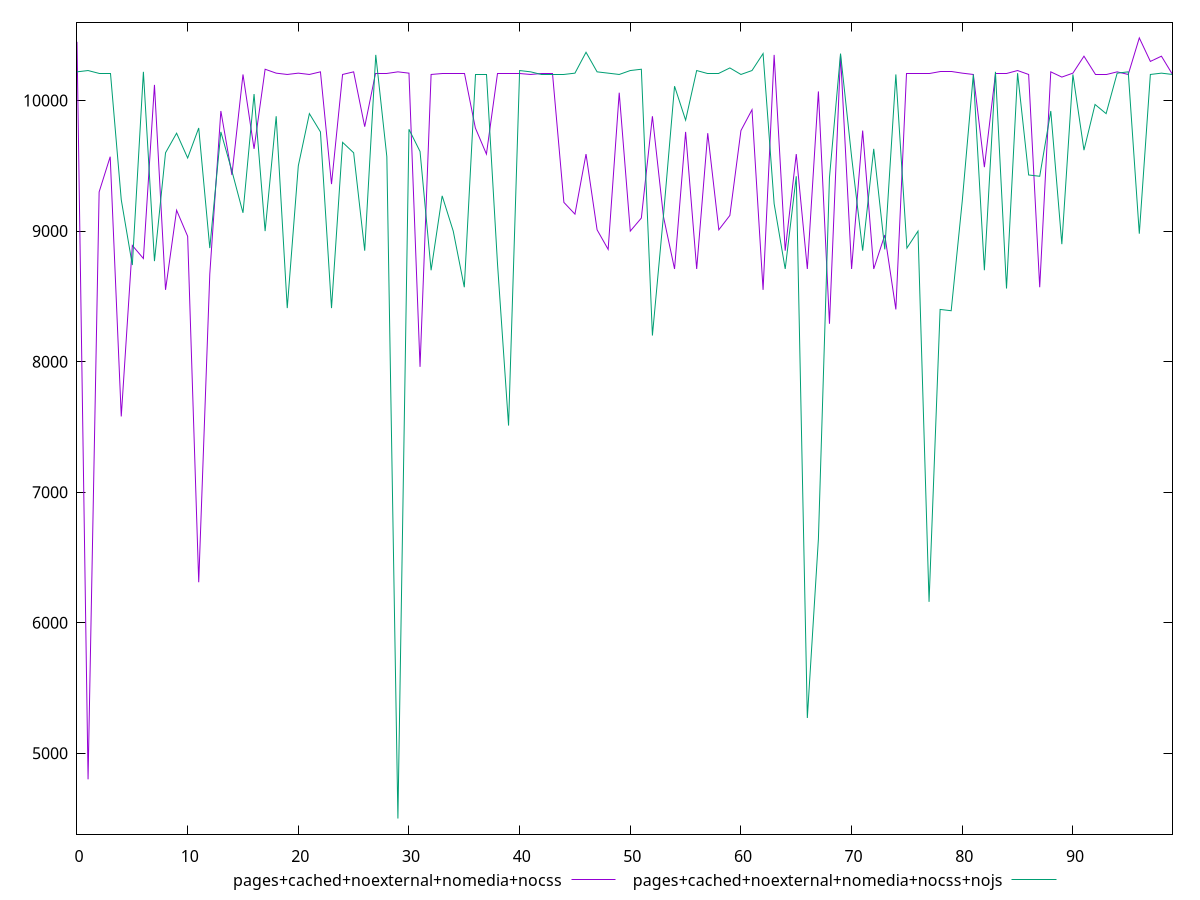 reset

$pagesCachedNoexternalNomediaNocss <<EOF
0 10450
1 4800
2 9300
3 9570
4 7580
5 8890
6 8790
7 10120
8 8550
9 9160
10 8960
11 6310
12 8670
13 9920
14 9430
15 10200
16 9630
17 10240
18 10210
19 10200
20 10210
21 10200
22 10220
23 9360
24 10200
25 10220
26 9800
27 10210
28 10210
29 10220
30 10210
31 7960
32 10200
33 10210
34 10210
35 10210
36 9790
37 9590
38 10210
39 10210
40 10210
41 10200
42 10210
43 10210
44 9220
45 9130
46 9590
47 9010
48 8860
49 10060
50 9000
51 9100
52 9880
53 9110
54 8710
55 9760
56 8710
57 9750
58 9010
59 9120
60 9770
61 9930
62 8550
63 10350
64 8850
65 9590
66 8710
67 10070
68 8290
69 10350
70 8710
71 9770
72 8710
73 8970
74 8400
75 10210
76 10210
77 10210
78 10220
79 10220
80 10210
81 10200
82 9490
83 10210
84 10210
85 10230
86 10200
87 8570
88 10220
89 10180
90 10210
91 10340
92 10200
93 10200
94 10220
95 10200
96 10480
97 10300
98 10340
99 10200
EOF

$pagesCachedNoexternalNomediaNocssNojs <<EOF
0 10220
1 10230
2 10210
3 10210
4 9240
5 8740
6 10220
7 8770
8 9600
9 9750
10 9560
11 9790
12 8870
13 9760
14 9460
15 9140
16 10050
17 9000
18 9880
19 8410
20 9500
21 9900
22 9760
23 8410
24 9680
25 9600
26 8850
27 10350
28 9570
29 4500
30 9780
31 9610
32 8700
33 9270
34 9000
35 8570
36 10200
37 10200
38 8750
39 7510
40 10230
41 10220
42 10200
43 10200
44 10200
45 10210
46 10370
47 10220
48 10210
49 10200
50 10230
51 10240
52 8200
53 9120
54 10110
55 9850
56 10230
57 10210
58 10210
59 10250
60 10200
61 10230
62 10360
63 9210
64 8710
65 9420
66 5270
67 6640
68 9410
69 10360
70 9570
71 8850
72 9630
73 8860
74 10200
75 8870
76 9000
77 6160
78 8400
79 8390
80 9230
81 10200
82 8700
83 10220
84 8560
85 10210
86 9430
87 9420
88 9920
89 8900
90 10200
91 9620
92 9970
93 9900
94 10210
95 10220
96 8980
97 10200
98 10210
99 10200
EOF

set key outside below
set xrange [0:99]
set yrange [4380.4:10599.6]
set trange [4380.4:10599.6]
set terminal svg size 640, 520 enhanced background rgb 'white'
set output "reprap/uses-text-compression/comparison/line/4_vs_5.svg"

plot $pagesCachedNoexternalNomediaNocss title "pages+cached+noexternal+nomedia+nocss" with line, \
     $pagesCachedNoexternalNomediaNocssNojs title "pages+cached+noexternal+nomedia+nocss+nojs" with line

reset

